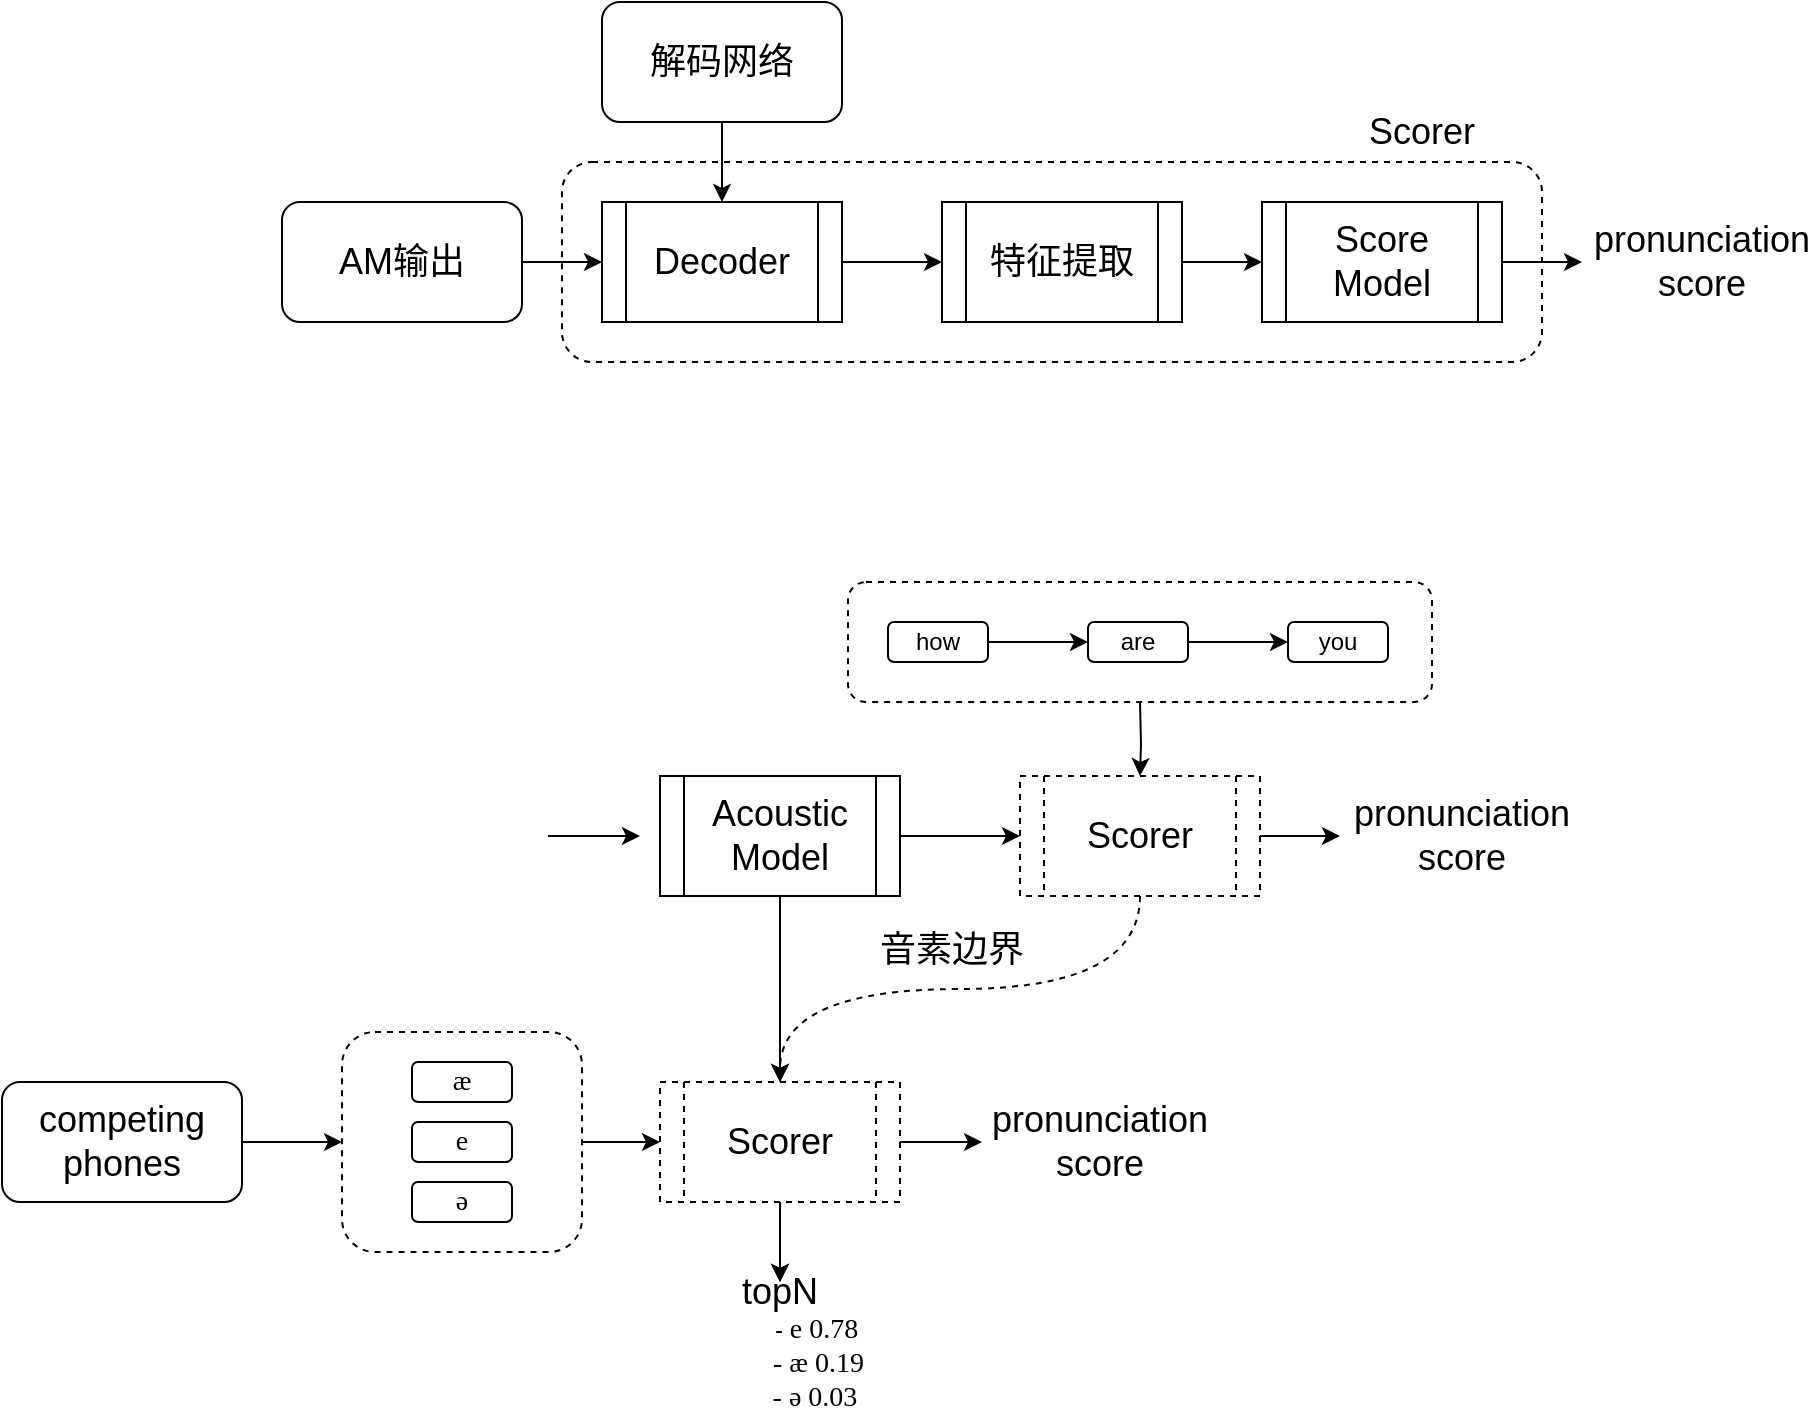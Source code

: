 <mxfile version="15.1.1" type="github">
  <diagram id="8ySjM1XjnmDC9T0SSl26" name="Page-1">
    <mxGraphModel dx="1186" dy="637" grid="1" gridSize="10" guides="1" tooltips="1" connect="1" arrows="1" fold="1" page="1" pageScale="1" pageWidth="827" pageHeight="1169" math="0" shadow="0">
      <root>
        <mxCell id="0" />
        <mxCell id="1" parent="0" />
        <mxCell id="lmtUF1X2-M9YzweJEV8g-104" value="" style="rounded=1;whiteSpace=wrap;html=1;dashed=1;" vertex="1" parent="1">
          <mxGeometry x="473" y="630" width="292" height="60" as="geometry" />
        </mxCell>
        <mxCell id="lmtUF1X2-M9YzweJEV8g-74" value="" style="rounded=1;whiteSpace=wrap;html=1;dashed=1;" vertex="1" parent="1">
          <mxGeometry x="330" y="420" width="490" height="100" as="geometry" />
        </mxCell>
        <mxCell id="lmtUF1X2-M9YzweJEV8g-31" value="" style="edgeStyle=orthogonalEdgeStyle;rounded=0;orthogonalLoop=1;jettySize=auto;html=1;" edge="1" parent="1" source="lmtUF1X2-M9YzweJEV8g-32">
          <mxGeometry relative="1" as="geometry">
            <mxPoint x="369" y="757" as="targetPoint" />
          </mxGeometry>
        </mxCell>
        <mxCell id="lmtUF1X2-M9YzweJEV8g-32" value="" style="shape=image;html=1;verticalAlign=top;verticalLabelPosition=bottom;labelBackgroundColor=#ffffff;imageAspect=0;aspect=fixed;image=https://cdn2.iconfinder.com/data/icons/analytic-investment-and-balanced-scorecard/512/421_Audio_frequency_hertz_sequence_wave_sound_design_producstion-128.png" vertex="1" parent="1">
          <mxGeometry x="189" y="690" width="134" height="134" as="geometry" />
        </mxCell>
        <mxCell id="lmtUF1X2-M9YzweJEV8g-49" value="&lt;font style=&quot;font-size: 18px&quot;&gt;pronunciation score&lt;/font&gt;" style="text;html=1;strokeColor=none;fillColor=none;align=center;verticalAlign=middle;whiteSpace=wrap;rounded=0;" vertex="1" parent="1">
          <mxGeometry x="880" y="460" width="40" height="20" as="geometry" />
        </mxCell>
        <mxCell id="lmtUF1X2-M9YzweJEV8g-72" value="" style="edgeStyle=orthogonalEdgeStyle;rounded=0;orthogonalLoop=1;jettySize=auto;html=1;" edge="1" parent="1" source="lmtUF1X2-M9YzweJEV8g-53" target="lmtUF1X2-M9YzweJEV8g-70">
          <mxGeometry relative="1" as="geometry" />
        </mxCell>
        <mxCell id="lmtUF1X2-M9YzweJEV8g-53" value="&lt;span style=&quot;font-size: 18px&quot;&gt;Decoder&lt;/span&gt;" style="shape=process;whiteSpace=wrap;html=1;backgroundOutline=1;" vertex="1" parent="1">
          <mxGeometry x="350" y="440" width="120" height="60" as="geometry" />
        </mxCell>
        <mxCell id="lmtUF1X2-M9YzweJEV8g-56" value="" style="edgeStyle=orthogonalEdgeStyle;rounded=0;orthogonalLoop=1;jettySize=auto;html=1;" edge="1" parent="1" source="lmtUF1X2-M9YzweJEV8g-54" target="lmtUF1X2-M9YzweJEV8g-53">
          <mxGeometry relative="1" as="geometry" />
        </mxCell>
        <mxCell id="lmtUF1X2-M9YzweJEV8g-54" value="&lt;span style=&quot;font-size: 18px&quot;&gt;AM输出&lt;/span&gt;" style="rounded=1;whiteSpace=wrap;html=1;" vertex="1" parent="1">
          <mxGeometry x="190" y="440" width="120" height="60" as="geometry" />
        </mxCell>
        <mxCell id="lmtUF1X2-M9YzweJEV8g-57" value="" style="edgeStyle=orthogonalEdgeStyle;rounded=0;orthogonalLoop=1;jettySize=auto;html=1;" edge="1" parent="1" source="lmtUF1X2-M9YzweJEV8g-55" target="lmtUF1X2-M9YzweJEV8g-53">
          <mxGeometry relative="1" as="geometry" />
        </mxCell>
        <mxCell id="lmtUF1X2-M9YzweJEV8g-55" value="&lt;font style=&quot;font-size: 18px&quot;&gt;解码网络&lt;/font&gt;" style="rounded=1;whiteSpace=wrap;html=1;" vertex="1" parent="1">
          <mxGeometry x="350" y="340" width="120" height="60" as="geometry" />
        </mxCell>
        <mxCell id="lmtUF1X2-M9YzweJEV8g-61" value="" style="edgeStyle=orthogonalEdgeStyle;rounded=0;orthogonalLoop=1;jettySize=auto;html=1;" edge="1" parent="1" source="lmtUF1X2-M9YzweJEV8g-58">
          <mxGeometry relative="1" as="geometry">
            <mxPoint x="840" y="470" as="targetPoint" />
          </mxGeometry>
        </mxCell>
        <mxCell id="lmtUF1X2-M9YzweJEV8g-58" value="&lt;font style=&quot;font-size: 18px&quot;&gt;Score Model&lt;/font&gt;" style="shape=process;whiteSpace=wrap;html=1;backgroundOutline=1;" vertex="1" parent="1">
          <mxGeometry x="680" y="440" width="120" height="60" as="geometry" />
        </mxCell>
        <mxCell id="lmtUF1X2-M9YzweJEV8g-79" value="" style="edgeStyle=orthogonalEdgeStyle;rounded=0;orthogonalLoop=1;jettySize=auto;html=1;" edge="1" parent="1" source="lmtUF1X2-M9YzweJEV8g-62" target="lmtUF1X2-M9YzweJEV8g-77">
          <mxGeometry relative="1" as="geometry" />
        </mxCell>
        <mxCell id="lmtUF1X2-M9YzweJEV8g-87" value="" style="edgeStyle=orthogonalEdgeStyle;rounded=0;orthogonalLoop=1;jettySize=auto;html=1;" edge="1" parent="1" source="lmtUF1X2-M9YzweJEV8g-62" target="lmtUF1X2-M9YzweJEV8g-86">
          <mxGeometry relative="1" as="geometry" />
        </mxCell>
        <mxCell id="lmtUF1X2-M9YzweJEV8g-62" value="&lt;font style=&quot;font-size: 18px&quot;&gt;Acoustic Model&lt;/font&gt;" style="shape=process;whiteSpace=wrap;html=1;backgroundOutline=1;" vertex="1" parent="1">
          <mxGeometry x="379" y="727" width="120" height="60" as="geometry" />
        </mxCell>
        <mxCell id="lmtUF1X2-M9YzweJEV8g-73" value="" style="edgeStyle=orthogonalEdgeStyle;rounded=0;orthogonalLoop=1;jettySize=auto;html=1;" edge="1" parent="1" source="lmtUF1X2-M9YzweJEV8g-70" target="lmtUF1X2-M9YzweJEV8g-58">
          <mxGeometry relative="1" as="geometry" />
        </mxCell>
        <mxCell id="lmtUF1X2-M9YzweJEV8g-70" value="&lt;font style=&quot;font-size: 18px&quot;&gt;特征提取&lt;/font&gt;" style="shape=process;whiteSpace=wrap;html=1;backgroundOutline=1;" vertex="1" parent="1">
          <mxGeometry x="520" y="440" width="120" height="60" as="geometry" />
        </mxCell>
        <mxCell id="lmtUF1X2-M9YzweJEV8g-75" value="&lt;font style=&quot;font-size: 18px&quot;&gt;Scorer&lt;/font&gt;" style="text;html=1;strokeColor=none;fillColor=none;align=center;verticalAlign=middle;whiteSpace=wrap;rounded=0;dashed=1;" vertex="1" parent="1">
          <mxGeometry x="700" y="395" width="120" height="20" as="geometry" />
        </mxCell>
        <mxCell id="lmtUF1X2-M9YzweJEV8g-78" value="" style="edgeStyle=orthogonalEdgeStyle;rounded=0;orthogonalLoop=1;jettySize=auto;html=1;" edge="1" parent="1" target="lmtUF1X2-M9YzweJEV8g-77">
          <mxGeometry relative="1" as="geometry">
            <mxPoint x="619" y="690" as="sourcePoint" />
          </mxGeometry>
        </mxCell>
        <mxCell id="lmtUF1X2-M9YzweJEV8g-81" value="" style="edgeStyle=orthogonalEdgeStyle;rounded=0;orthogonalLoop=1;jettySize=auto;html=1;" edge="1" parent="1" source="lmtUF1X2-M9YzweJEV8g-77">
          <mxGeometry relative="1" as="geometry">
            <mxPoint x="719" y="757" as="targetPoint" />
          </mxGeometry>
        </mxCell>
        <mxCell id="lmtUF1X2-M9YzweJEV8g-96" value="" style="edgeStyle=orthogonalEdgeStyle;rounded=0;orthogonalLoop=1;jettySize=auto;html=1;exitX=0.5;exitY=1;exitDx=0;exitDy=0;entryX=0.5;entryY=0;entryDx=0;entryDy=0;elbow=vertical;curved=1;dashed=1;" edge="1" parent="1" source="lmtUF1X2-M9YzweJEV8g-77" target="lmtUF1X2-M9YzweJEV8g-86">
          <mxGeometry relative="1" as="geometry">
            <mxPoint x="460" y="870" as="targetPoint" />
          </mxGeometry>
        </mxCell>
        <mxCell id="lmtUF1X2-M9YzweJEV8g-77" value="&lt;font style=&quot;font-size: 18px&quot;&gt;Scorer&lt;/font&gt;" style="shape=process;whiteSpace=wrap;html=1;backgroundOutline=1;dashed=1;" vertex="1" parent="1">
          <mxGeometry x="559" y="727" width="120" height="60" as="geometry" />
        </mxCell>
        <mxCell id="lmtUF1X2-M9YzweJEV8g-80" value="&lt;font style=&quot;font-size: 18px&quot;&gt;pronunciation score&lt;/font&gt;" style="text;html=1;strokeColor=none;fillColor=none;align=center;verticalAlign=middle;whiteSpace=wrap;rounded=0;" vertex="1" parent="1">
          <mxGeometry x="760" y="747" width="40" height="20" as="geometry" />
        </mxCell>
        <mxCell id="lmtUF1X2-M9YzweJEV8g-89" value="" style="edgeStyle=orthogonalEdgeStyle;rounded=0;orthogonalLoop=1;jettySize=auto;html=1;" edge="1" parent="1" source="lmtUF1X2-M9YzweJEV8g-85" target="lmtUF1X2-M9YzweJEV8g-88">
          <mxGeometry relative="1" as="geometry" />
        </mxCell>
        <mxCell id="lmtUF1X2-M9YzweJEV8g-85" value="&lt;span style=&quot;font-size: 18px&quot;&gt;competing phones&lt;/span&gt;" style="rounded=1;whiteSpace=wrap;html=1;" vertex="1" parent="1">
          <mxGeometry x="50" y="880" width="120" height="60" as="geometry" />
        </mxCell>
        <mxCell id="lmtUF1X2-M9YzweJEV8g-92" value="" style="edgeStyle=orthogonalEdgeStyle;rounded=0;orthogonalLoop=1;jettySize=auto;html=1;" edge="1" parent="1" source="lmtUF1X2-M9YzweJEV8g-86">
          <mxGeometry relative="1" as="geometry">
            <mxPoint x="540" y="910" as="targetPoint" />
          </mxGeometry>
        </mxCell>
        <mxCell id="lmtUF1X2-M9YzweJEV8g-110" value="" style="edgeStyle=orthogonalEdgeStyle;curved=1;rounded=0;orthogonalLoop=1;jettySize=auto;html=1;" edge="1" parent="1" source="lmtUF1X2-M9YzweJEV8g-86" target="lmtUF1X2-M9YzweJEV8g-109">
          <mxGeometry relative="1" as="geometry" />
        </mxCell>
        <mxCell id="lmtUF1X2-M9YzweJEV8g-111" value="" style="rounded=0;orthogonalLoop=1;jettySize=auto;html=1;" edge="1" parent="1" source="lmtUF1X2-M9YzweJEV8g-86" target="lmtUF1X2-M9YzweJEV8g-109">
          <mxGeometry relative="1" as="geometry" />
        </mxCell>
        <mxCell id="lmtUF1X2-M9YzweJEV8g-86" value="&lt;font style=&quot;font-size: 18px&quot;&gt;Scorer&lt;/font&gt;" style="shape=process;whiteSpace=wrap;html=1;backgroundOutline=1;dashed=1;" vertex="1" parent="1">
          <mxGeometry x="379" y="880" width="120" height="60" as="geometry" />
        </mxCell>
        <mxCell id="lmtUF1X2-M9YzweJEV8g-90" value="" style="edgeStyle=orthogonalEdgeStyle;rounded=0;orthogonalLoop=1;jettySize=auto;html=1;" edge="1" parent="1" source="lmtUF1X2-M9YzweJEV8g-88" target="lmtUF1X2-M9YzweJEV8g-86">
          <mxGeometry relative="1" as="geometry" />
        </mxCell>
        <mxCell id="lmtUF1X2-M9YzweJEV8g-88" value="" style="rounded=1;whiteSpace=wrap;html=1;dashed=1;" vertex="1" parent="1">
          <mxGeometry x="220" y="855" width="120" height="110" as="geometry" />
        </mxCell>
        <mxCell id="lmtUF1X2-M9YzweJEV8g-91" value="&lt;font style=&quot;font-size: 18px&quot;&gt;pronunciation&lt;br&gt;score&lt;/font&gt;" style="text;html=1;strokeColor=none;fillColor=none;align=center;verticalAlign=middle;whiteSpace=wrap;rounded=0;" vertex="1" parent="1">
          <mxGeometry x="579" y="900" width="40" height="20" as="geometry" />
        </mxCell>
        <mxCell id="lmtUF1X2-M9YzweJEV8g-97" value="&lt;font style=&quot;font-size: 18px&quot;&gt;音素边界&lt;/font&gt;" style="text;html=1;strokeColor=none;fillColor=none;align=center;verticalAlign=middle;whiteSpace=wrap;rounded=0;" vertex="1" parent="1">
          <mxGeometry x="480" y="804" width="90" height="20" as="geometry" />
        </mxCell>
        <mxCell id="lmtUF1X2-M9YzweJEV8g-101" value="" style="edgeStyle=orthogonalEdgeStyle;curved=1;rounded=0;orthogonalLoop=1;jettySize=auto;html=1;" edge="1" parent="1" source="lmtUF1X2-M9YzweJEV8g-98" target="lmtUF1X2-M9YzweJEV8g-99">
          <mxGeometry relative="1" as="geometry" />
        </mxCell>
        <mxCell id="lmtUF1X2-M9YzweJEV8g-98" value="how" style="rounded=1;whiteSpace=wrap;html=1;" vertex="1" parent="1">
          <mxGeometry x="493" y="650" width="50" height="20" as="geometry" />
        </mxCell>
        <mxCell id="lmtUF1X2-M9YzweJEV8g-103" value="" style="edgeStyle=orthogonalEdgeStyle;curved=1;rounded=0;orthogonalLoop=1;jettySize=auto;html=1;" edge="1" parent="1" source="lmtUF1X2-M9YzweJEV8g-99" target="lmtUF1X2-M9YzweJEV8g-100">
          <mxGeometry relative="1" as="geometry" />
        </mxCell>
        <mxCell id="lmtUF1X2-M9YzweJEV8g-99" value="are" style="rounded=1;whiteSpace=wrap;html=1;" vertex="1" parent="1">
          <mxGeometry x="593" y="650" width="50" height="20" as="geometry" />
        </mxCell>
        <mxCell id="lmtUF1X2-M9YzweJEV8g-100" value="you" style="rounded=1;whiteSpace=wrap;html=1;" vertex="1" parent="1">
          <mxGeometry x="693" y="650" width="50" height="20" as="geometry" />
        </mxCell>
        <mxCell id="lmtUF1X2-M9YzweJEV8g-106" value="&lt;span style=&quot;font-family: &amp;#34;times new roman&amp;#34; , serif ; font-size: 14px ; text-align: left&quot;&gt;æ&lt;/span&gt;" style="rounded=1;whiteSpace=wrap;html=1;" vertex="1" parent="1">
          <mxGeometry x="255" y="870" width="50" height="20" as="geometry" />
        </mxCell>
        <mxCell id="lmtUF1X2-M9YzweJEV8g-107" value="&lt;span style=&quot;font-family: &amp;#34;times new roman&amp;#34; , serif ; font-size: 14px ; text-align: left&quot;&gt;e&lt;/span&gt;" style="rounded=1;whiteSpace=wrap;html=1;" vertex="1" parent="1">
          <mxGeometry x="255" y="900" width="50" height="20" as="geometry" />
        </mxCell>
        <mxCell id="lmtUF1X2-M9YzweJEV8g-108" value="&lt;span style=&quot;font-family: &amp;#34;times new roman&amp;#34; , serif ; font-size: 14px ; text-align: left&quot;&gt;ə&lt;/span&gt;" style="rounded=1;whiteSpace=wrap;html=1;" vertex="1" parent="1">
          <mxGeometry x="255" y="930" width="50" height="20" as="geometry" />
        </mxCell>
        <mxCell id="lmtUF1X2-M9YzweJEV8g-109" value="&lt;font style=&quot;font-size: 18px&quot;&gt;topN&lt;br&gt;&lt;/font&gt;&amp;nbsp; &amp;nbsp; &amp;nbsp; &amp;nbsp; &amp;nbsp; &amp;nbsp;-&amp;nbsp;&lt;span style=&quot;font-family: &amp;#34;times new roman&amp;#34; , serif ; font-size: 14px ; text-align: left&quot;&gt;e&amp;nbsp;&lt;/span&gt;&lt;span style=&quot;font-family: &amp;#34;times new roman&amp;#34; , serif ; font-size: 14px ; text-align: left&quot;&gt;0.78&lt;br&gt;&amp;nbsp; &amp;nbsp; &amp;nbsp; &amp;nbsp; &amp;nbsp; &amp;nbsp;-&amp;nbsp;&lt;/span&gt;&lt;span style=&quot;font-family: &amp;#34;times new roman&amp;#34; , serif ; font-size: 14px ; text-align: left&quot;&gt;æ&amp;nbsp;&lt;/span&gt;&lt;span style=&quot;font-family: &amp;#34;times new roman&amp;#34; , serif ; font-size: 14px ; text-align: left&quot;&gt;0.19&lt;br&gt;&lt;/span&gt;&lt;span style=&quot;font-family: &amp;#34;times new roman&amp;#34; , serif ; font-size: 14px ; text-align: left&quot;&gt;&amp;nbsp; &amp;nbsp; &amp;nbsp; &amp;nbsp; &amp;nbsp; -&amp;nbsp;&lt;/span&gt;&lt;span style=&quot;font-family: &amp;#34;times new roman&amp;#34; , serif ; font-size: 14px ; text-align: left&quot;&gt;ə 0.03&lt;/span&gt;&lt;span style=&quot;font-family: &amp;#34;times new roman&amp;#34; , serif ; font-size: 14px ; text-align: left&quot;&gt;&lt;br&gt;&lt;/span&gt;" style="text;html=1;strokeColor=none;fillColor=none;align=center;verticalAlign=middle;whiteSpace=wrap;rounded=0;dashed=1;" vertex="1" parent="1">
          <mxGeometry x="376" y="980" width="126" height="60" as="geometry" />
        </mxCell>
      </root>
    </mxGraphModel>
  </diagram>
</mxfile>
